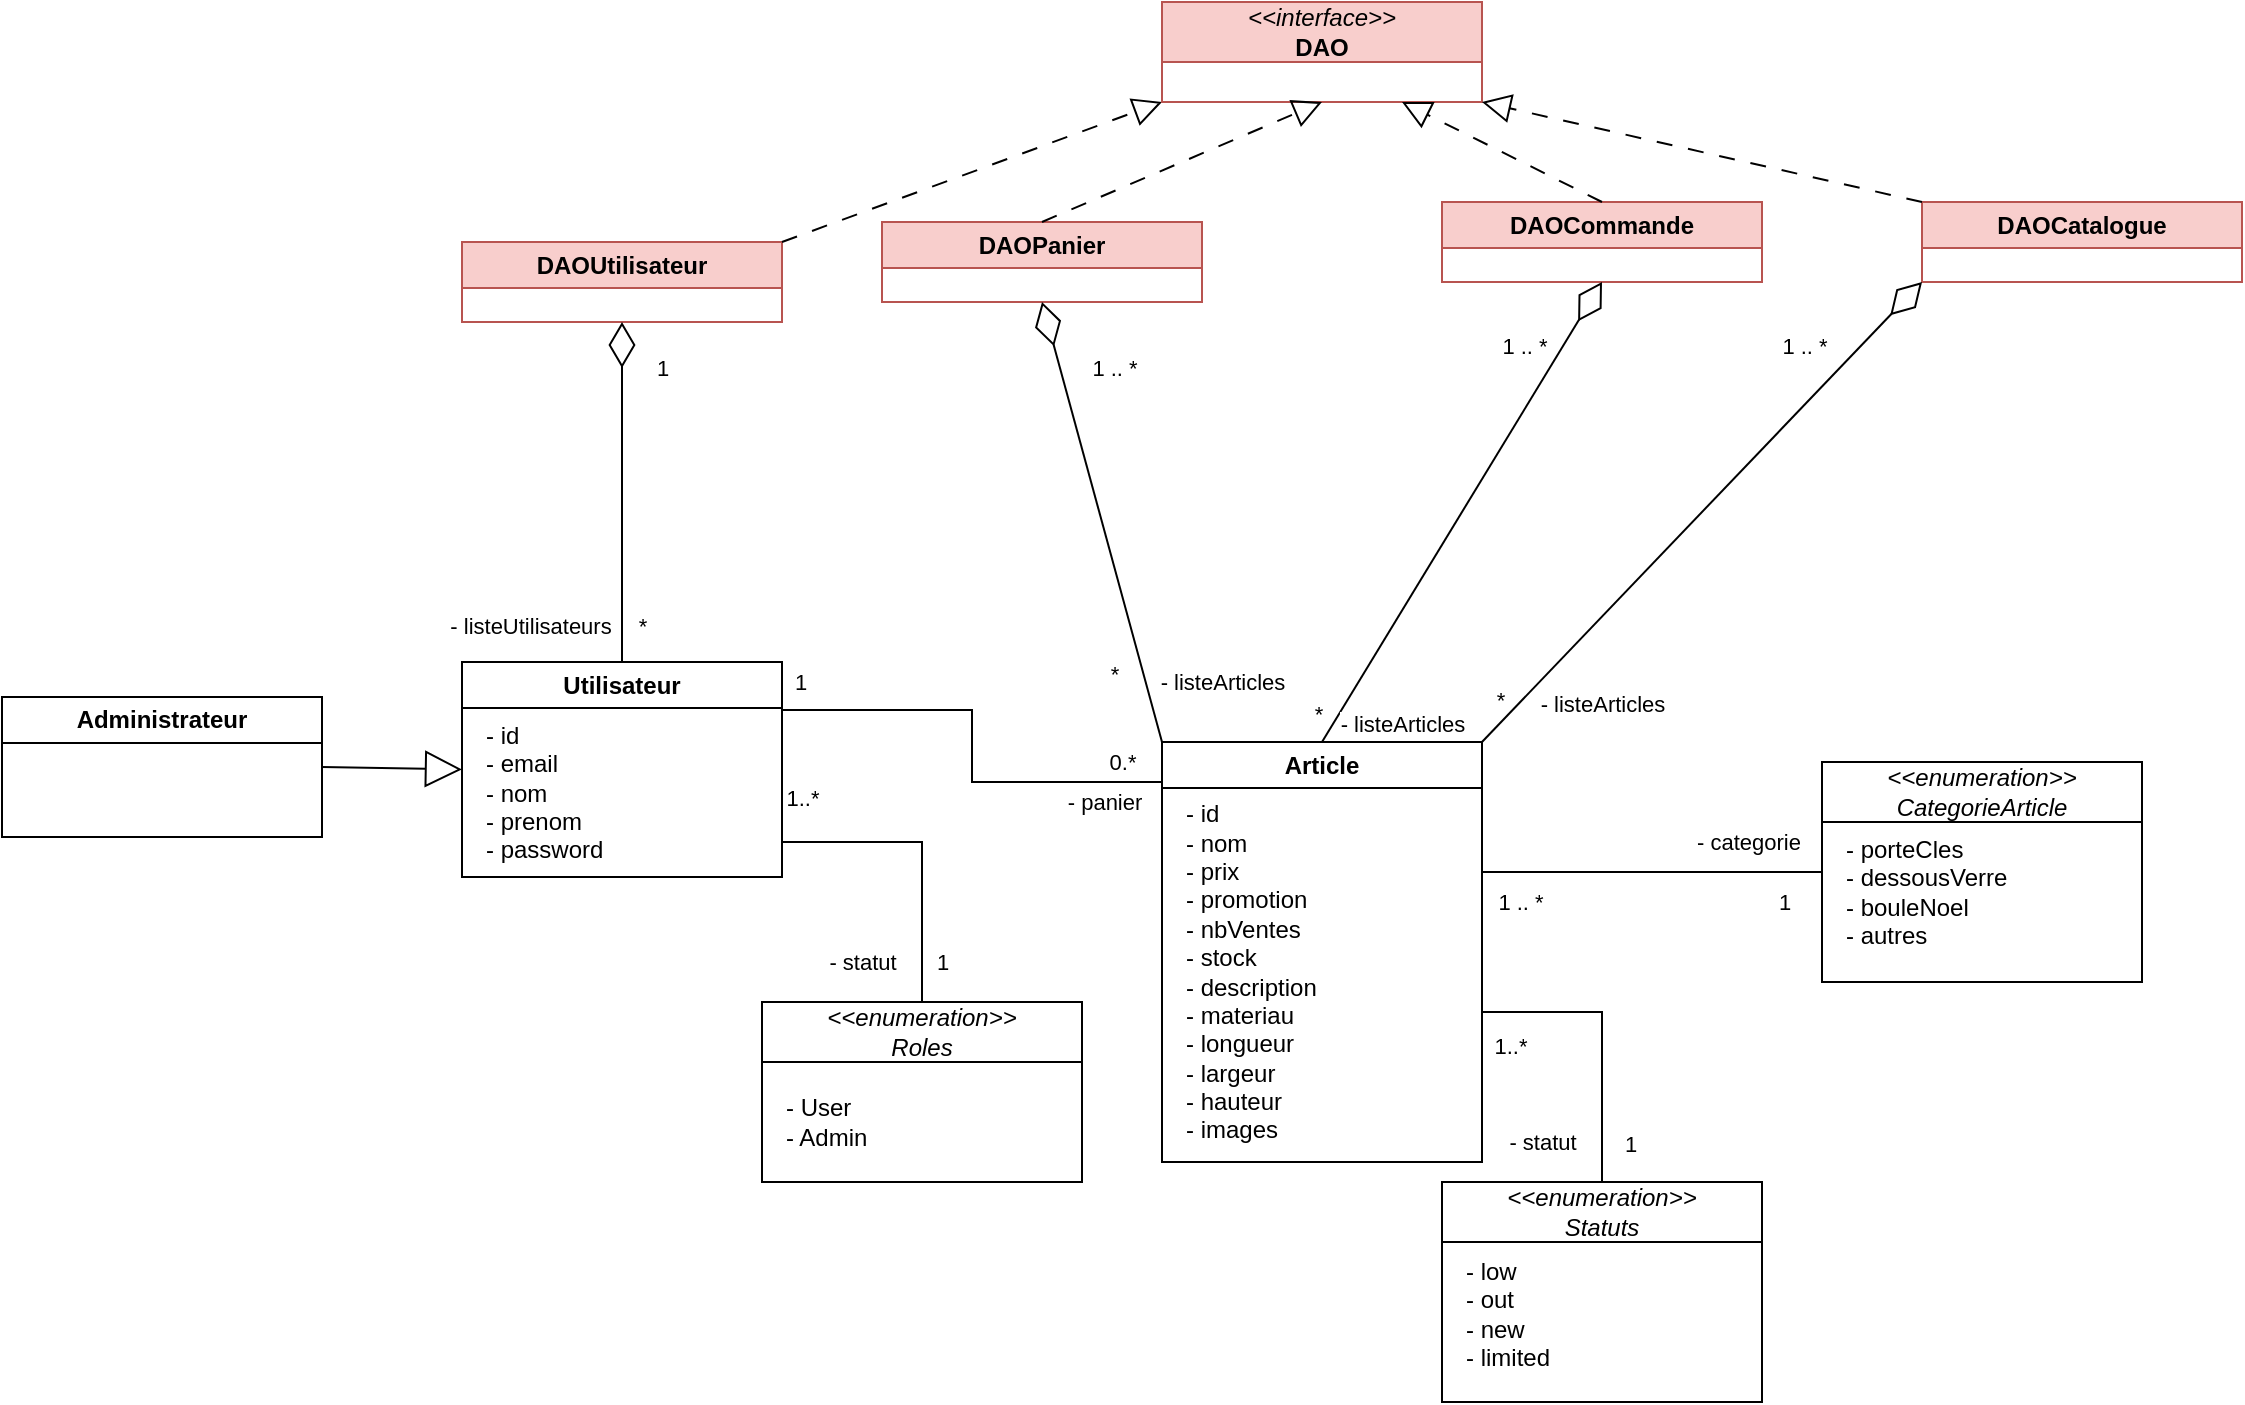 <mxfile version="22.1.18" type="embed">
  <diagram id="QiRH26kR2xPuMImlL5p2" name="Page-1">
    <mxGraphModel dx="2245" dy="766" grid="1" gridSize="10" guides="1" tooltips="1" connect="1" arrows="1" fold="1" page="1" pageScale="1" pageWidth="827" pageHeight="1169" math="0" shadow="0">
      <root>
        <mxCell id="0" />
        <mxCell id="1" parent="0" />
        <mxCell id="41" style="edgeStyle=orthogonalEdgeStyle;rounded=0;orthogonalLoop=1;jettySize=auto;html=1;exitX=1;exitY=0.25;exitDx=0;exitDy=0;entryX=0;entryY=0.25;entryDx=0;entryDy=0;endArrow=none;endFill=0;" parent="1" source="45" target="52" edge="1">
          <mxGeometry relative="1" as="geometry">
            <Array as="points">
              <mxPoint x="-235" y="424" />
              <mxPoint x="-235" y="460" />
              <mxPoint x="-140" y="460" />
            </Array>
          </mxGeometry>
        </mxCell>
        <mxCell id="42" value="1" style="edgeLabel;html=1;align=center;verticalAlign=middle;resizable=0;points=[];" parent="41" vertex="1" connectable="0">
          <mxGeometry x="-0.74" y="-1" relative="1" as="geometry">
            <mxPoint x="-22" y="-15" as="offset" />
          </mxGeometry>
        </mxCell>
        <mxCell id="44" value="- panier" style="edgeLabel;html=1;align=center;verticalAlign=middle;resizable=0;points=[];" parent="41" vertex="1" connectable="0">
          <mxGeometry x="-0.478" y="2" relative="1" as="geometry">
            <mxPoint x="96" y="48" as="offset" />
          </mxGeometry>
        </mxCell>
        <mxCell id="45" value="Utilisateur" style="swimlane;whiteSpace=wrap;html=1;" parent="1" vertex="1">
          <mxGeometry x="-490" y="400" width="160" height="107.5" as="geometry" />
        </mxCell>
        <mxCell id="46" value="&lt;div&gt;&lt;br&gt;&lt;/div&gt;&lt;div&gt;- id &lt;br&gt;&lt;/div&gt;&lt;div align=&quot;left&quot;&gt;- email&lt;/div&gt;&lt;div align=&quot;left&quot;&gt;- nom&lt;/div&gt;&lt;div align=&quot;left&quot;&gt;- prenom&lt;/div&gt;&lt;div align=&quot;left&quot;&gt;- password&lt;br&gt;&lt;/div&gt;" style="text;html=1;align=left;verticalAlign=middle;resizable=0;points=[];autosize=1;strokeColor=none;fillColor=none;" parent="45" vertex="1">
          <mxGeometry x="10" y="7.5" width="80" height="100" as="geometry" />
        </mxCell>
        <mxCell id="49" value="Administrateur" style="swimlane;whiteSpace=wrap;html=1;" parent="1" vertex="1">
          <mxGeometry x="-720" y="417.5" width="160" height="70" as="geometry" />
        </mxCell>
        <mxCell id="50" value="" style="endArrow=block;endSize=16;endFill=0;html=1;rounded=0;exitX=1;exitY=0.5;exitDx=0;exitDy=0;entryX=0;entryY=0.5;entryDx=0;entryDy=0;" parent="1" source="49" target="45" edge="1">
          <mxGeometry width="160" relative="1" as="geometry">
            <mxPoint x="-430" y="565" as="sourcePoint" />
            <mxPoint x="-270" y="565" as="targetPoint" />
          </mxGeometry>
        </mxCell>
        <mxCell id="86" style="edgeStyle=orthogonalEdgeStyle;rounded=0;orthogonalLoop=1;jettySize=auto;html=1;entryX=0.5;entryY=0;entryDx=0;entryDy=0;exitX=1;exitY=0.75;exitDx=0;exitDy=0;endArrow=none;endFill=0;" parent="1" source="52" target="84" edge="1">
          <mxGeometry relative="1" as="geometry">
            <Array as="points">
              <mxPoint x="80" y="575" />
            </Array>
          </mxGeometry>
        </mxCell>
        <mxCell id="52" value="Article" style="swimlane;whiteSpace=wrap;html=1;" parent="1" vertex="1">
          <mxGeometry x="-140" y="440" width="160" height="210" as="geometry" />
        </mxCell>
        <mxCell id="53" value="- id&lt;br&gt;- nom&lt;br&gt;- prix&lt;br&gt;- promotion&lt;br&gt;- nbVentes&lt;br&gt;- stock&lt;br&gt;&lt;div&gt;- description&lt;/div&gt;&lt;div&gt;- materiau&lt;br&gt;&lt;/div&gt;- longueur&lt;br&gt;&lt;div&gt;- largeur&amp;nbsp;&lt;/div&gt;&lt;div&gt;- hauteur &lt;br&gt;&lt;/div&gt;- images" style="text;html=1;align=left;verticalAlign=middle;resizable=0;points=[];autosize=1;strokeColor=none;fillColor=none;" parent="52" vertex="1">
          <mxGeometry x="10" y="20" width="90" height="190" as="geometry" />
        </mxCell>
        <mxCell id="54" value="&lt;i style=&quot;font-weight: normal;&quot;&gt;&amp;lt;&amp;lt;enumeration&amp;gt;&amp;gt;&lt;br&gt;&lt;/i&gt;&lt;span style=&quot;font-weight: normal;&quot;&gt;&lt;i&gt;CategorieArticle&lt;/i&gt;&lt;/span&gt;" style="swimlane;whiteSpace=wrap;html=1;startSize=30;" parent="1" vertex="1">
          <mxGeometry x="190" y="450" width="160" height="110" as="geometry" />
        </mxCell>
        <mxCell id="55" value="- porteCles&lt;br&gt;- dessousVerre&lt;br&gt;- bouleNoel&lt;br&gt;- autres" style="text;html=1;align=left;verticalAlign=middle;resizable=0;points=[];autosize=1;strokeColor=none;fillColor=none;" parent="54" vertex="1">
          <mxGeometry x="10" y="30" width="100" height="70" as="geometry" />
        </mxCell>
        <mxCell id="56" value="" style="endArrow=none;html=1;rounded=0;entryX=0;entryY=0.5;entryDx=0;entryDy=0;exitX=1;exitY=0.5;exitDx=0;exitDy=0;" parent="1" target="54" edge="1">
          <mxGeometry width="50" height="50" relative="1" as="geometry">
            <mxPoint x="20" y="505" as="sourcePoint" />
            <mxPoint x="-80" y="430" as="targetPoint" />
          </mxGeometry>
        </mxCell>
        <mxCell id="57" value="- categorie" style="edgeLabel;html=1;align=center;verticalAlign=middle;resizable=0;points=[];" parent="56" vertex="1" connectable="0">
          <mxGeometry x="0.51" y="-1" relative="1" as="geometry">
            <mxPoint x="4" y="-16" as="offset" />
          </mxGeometry>
        </mxCell>
        <mxCell id="58" value="1" style="edgeLabel;html=1;align=center;verticalAlign=middle;resizable=0;points=[];" parent="56" vertex="1" connectable="0">
          <mxGeometry x="0.743" y="-1" relative="1" as="geometry">
            <mxPoint x="3" y="14" as="offset" />
          </mxGeometry>
        </mxCell>
        <mxCell id="59" value="1 .. *" style="edgeLabel;html=1;align=center;verticalAlign=middle;resizable=0;points=[];" parent="56" vertex="1" connectable="0">
          <mxGeometry x="-0.82" relative="1" as="geometry">
            <mxPoint x="3" y="15" as="offset" />
          </mxGeometry>
        </mxCell>
        <mxCell id="69" value="DAOUtilisateur" style="swimlane;whiteSpace=wrap;html=1;fillColor=#f8cecc;strokeColor=#b85450;" parent="1" vertex="1">
          <mxGeometry x="-490" y="190" width="160" height="40" as="geometry" />
        </mxCell>
        <mxCell id="70" value="" style="endArrow=diamondThin;html=1;rounded=0;exitX=0.5;exitY=0;exitDx=0;exitDy=0;endFill=0;entryX=0.5;entryY=1;entryDx=0;entryDy=0;strokeWidth=1;targetPerimeterSpacing=0;endSize=20;" parent="1" source="45" target="69" edge="1">
          <mxGeometry width="50" height="50" relative="1" as="geometry">
            <mxPoint x="-300" y="300" as="sourcePoint" />
            <mxPoint x="-300" y="90" as="targetPoint" />
            <Array as="points" />
          </mxGeometry>
        </mxCell>
        <mxCell id="71" value="- listeUtilisateurs" style="edgeLabel;html=1;align=center;verticalAlign=middle;resizable=0;points=[];" parent="70" vertex="1" connectable="0">
          <mxGeometry x="0.274" relative="1" as="geometry">
            <mxPoint x="-46" y="90" as="offset" />
          </mxGeometry>
        </mxCell>
        <mxCell id="72" value="*" style="edgeLabel;html=1;align=center;verticalAlign=middle;resizable=0;points=[];" parent="70" vertex="1" connectable="0">
          <mxGeometry x="0.198" relative="1" as="geometry">
            <mxPoint x="10" y="84" as="offset" />
          </mxGeometry>
        </mxCell>
        <mxCell id="73" value="1" style="edgeLabel;html=1;align=center;verticalAlign=middle;resizable=0;points=[];" parent="70" vertex="1" connectable="0">
          <mxGeometry x="0.16" y="-2" relative="1" as="geometry">
            <mxPoint x="18" y="-49" as="offset" />
          </mxGeometry>
        </mxCell>
        <mxCell id="77" value="" style="endArrow=block;dashed=1;endFill=0;endSize=12;html=1;rounded=0;entryX=0;entryY=1;entryDx=0;entryDy=0;exitX=1;exitY=0;exitDx=0;exitDy=0;dashPattern=8 8;" parent="1" source="69" edge="1">
          <mxGeometry width="160" relative="1" as="geometry">
            <mxPoint x="-160" y="-20" as="sourcePoint" />
            <mxPoint x="-140" y="120" as="targetPoint" />
          </mxGeometry>
        </mxCell>
        <mxCell id="78" style="edgeStyle=orthogonalEdgeStyle;rounded=0;orthogonalLoop=1;jettySize=auto;html=1;exitX=0.5;exitY=0;exitDx=0;exitDy=0;endArrow=none;endFill=0;" parent="1" source="82" edge="1">
          <mxGeometry relative="1" as="geometry">
            <mxPoint x="-330" y="490" as="targetPoint" />
            <Array as="points">
              <mxPoint x="-260" y="490" />
              <mxPoint x="-330" y="490" />
            </Array>
          </mxGeometry>
        </mxCell>
        <mxCell id="79" value="- statut" style="edgeLabel;html=1;align=center;verticalAlign=middle;resizable=0;points=[];" parent="78" vertex="1" connectable="0">
          <mxGeometry x="-0.761" y="-2" relative="1" as="geometry">
            <mxPoint x="-32" y="-2" as="offset" />
          </mxGeometry>
        </mxCell>
        <mxCell id="80" value="1..*" style="edgeLabel;html=1;align=center;verticalAlign=middle;resizable=0;points=[];" parent="78" vertex="1" connectable="0">
          <mxGeometry x="-0.679" y="2" relative="1" as="geometry">
            <mxPoint x="-58" y="-78" as="offset" />
          </mxGeometry>
        </mxCell>
        <mxCell id="81" value="1" style="edgeLabel;html=1;align=center;verticalAlign=middle;resizable=0;points=[];" parent="78" vertex="1" connectable="0">
          <mxGeometry x="-0.559" y="-2" relative="1" as="geometry">
            <mxPoint x="8" y="13" as="offset" />
          </mxGeometry>
        </mxCell>
        <mxCell id="82" value="&lt;div&gt;&lt;i style=&quot;font-weight: normal;&quot;&gt;&amp;lt;&amp;lt;enumeration&amp;gt;&amp;gt;&lt;/i&gt;&lt;/div&gt;&lt;div&gt;&lt;i style=&quot;font-weight: normal;&quot;&gt;Roles&lt;/i&gt;&lt;/div&gt;" style="swimlane;whiteSpace=wrap;html=1;startSize=30;" parent="1" vertex="1">
          <mxGeometry x="-340" y="570" width="160" height="90" as="geometry" />
        </mxCell>
        <mxCell id="83" value="- User&lt;br&gt;- Admin" style="text;html=1;align=left;verticalAlign=middle;resizable=0;points=[];autosize=1;strokeColor=none;fillColor=none;" parent="82" vertex="1">
          <mxGeometry x="10" y="40" width="60" height="40" as="geometry" />
        </mxCell>
        <mxCell id="84" value="&lt;div&gt;&lt;i style=&quot;font-weight: normal;&quot;&gt;&amp;lt;&amp;lt;enumeration&amp;gt;&amp;gt;&lt;/i&gt;&lt;/div&gt;&lt;div&gt;&lt;i style=&quot;font-weight: normal;&quot;&gt;Statuts&lt;br&gt;&lt;/i&gt;&lt;/div&gt;" style="swimlane;whiteSpace=wrap;html=1;startSize=30;" parent="1" vertex="1">
          <mxGeometry y="660" width="160" height="110" as="geometry" />
        </mxCell>
        <mxCell id="85" value="- low&lt;br&gt;&lt;div&gt;- out&lt;/div&gt;&lt;div&gt;- new&lt;/div&gt;&lt;div&gt;- limited&lt;br&gt;&lt;/div&gt;" style="text;html=1;align=left;verticalAlign=middle;resizable=0;points=[];autosize=1;strokeColor=none;fillColor=none;" parent="84" vertex="1">
          <mxGeometry x="10" y="31" width="70" height="70" as="geometry" />
        </mxCell>
        <mxCell id="87" value="- statut" style="edgeLabel;html=1;align=center;verticalAlign=middle;resizable=0;points=[];" parent="1" vertex="1" connectable="0">
          <mxGeometry x="50" y="640" as="geometry" />
        </mxCell>
        <mxCell id="89" value="1" style="edgeLabel;html=1;align=center;verticalAlign=middle;resizable=0;points=[];" parent="1" vertex="1" connectable="0">
          <mxGeometry x="100" y="630" as="geometry">
            <mxPoint x="-6" y="11" as="offset" />
          </mxGeometry>
        </mxCell>
        <mxCell id="90" value="1..*" style="edgeLabel;html=1;align=center;verticalAlign=middle;resizable=0;points=[];" parent="1" vertex="1" connectable="0">
          <mxGeometry x="20" y="585" as="geometry">
            <mxPoint x="14" y="7" as="offset" />
          </mxGeometry>
        </mxCell>
        <mxCell id="123" value="0.*" style="edgeLabel;html=1;align=center;verticalAlign=middle;resizable=0;points=[];" parent="1" vertex="1" connectable="0">
          <mxGeometry x="-160.25" y="450" as="geometry" />
        </mxCell>
        <mxCell id="124" value="DAOPanier" style="swimlane;whiteSpace=wrap;html=1;fillColor=#f8cecc;strokeColor=#b85450;" parent="1" vertex="1">
          <mxGeometry x="-280" y="180" width="160" height="40" as="geometry" />
        </mxCell>
        <mxCell id="125" value="" style="endArrow=diamondThin;html=1;rounded=0;exitX=0;exitY=0;exitDx=0;exitDy=0;endFill=0;entryX=0.5;entryY=1;entryDx=0;entryDy=0;strokeWidth=1;targetPerimeterSpacing=0;endSize=20;" parent="1" target="124" edge="1">
          <mxGeometry width="50" height="50" relative="1" as="geometry">
            <mxPoint x="-140" y="440" as="sourcePoint" />
            <mxPoint x="-130" y="370" as="targetPoint" />
            <Array as="points" />
          </mxGeometry>
        </mxCell>
        <mxCell id="126" value="- listeArticles" style="edgeLabel;html=1;align=center;verticalAlign=middle;resizable=0;points=[];" parent="125" vertex="1" connectable="0">
          <mxGeometry x="0.274" relative="1" as="geometry">
            <mxPoint x="68" y="110" as="offset" />
          </mxGeometry>
        </mxCell>
        <mxCell id="127" value="*" style="edgeLabel;html=1;align=center;verticalAlign=middle;resizable=0;points=[];" parent="125" vertex="1" connectable="0">
          <mxGeometry x="0.198" relative="1" as="geometry">
            <mxPoint x="12" y="97" as="offset" />
          </mxGeometry>
        </mxCell>
        <mxCell id="128" value="1 .. *" style="edgeLabel;html=1;align=center;verticalAlign=middle;resizable=0;points=[];" parent="125" vertex="1" connectable="0">
          <mxGeometry x="0.489" relative="1" as="geometry">
            <mxPoint x="20" y="-23" as="offset" />
          </mxGeometry>
        </mxCell>
        <mxCell id="129" value="DAOCatalogue" style="swimlane;whiteSpace=wrap;html=1;fillColor=#f8cecc;strokeColor=#b85450;" parent="1" vertex="1">
          <mxGeometry x="240" y="170" width="160" height="40" as="geometry" />
        </mxCell>
        <mxCell id="130" value="" style="endArrow=diamondThin;html=1;rounded=0;exitX=1;exitY=0;exitDx=0;exitDy=0;endFill=0;strokeWidth=1;targetPerimeterSpacing=0;endSize=20;entryX=0;entryY=1;entryDx=0;entryDy=0;snapToPoint=0;" parent="1" target="129" edge="1">
          <mxGeometry width="50" height="50" relative="1" as="geometry">
            <mxPoint x="20" y="440" as="sourcePoint" />
            <mxPoint x="200" y="250" as="targetPoint" />
            <Array as="points" />
          </mxGeometry>
        </mxCell>
        <mxCell id="131" value="- listeArticles" style="edgeLabel;html=1;align=center;verticalAlign=middle;resizable=0;points=[];" parent="130" vertex="1" connectable="0">
          <mxGeometry x="0.274" relative="1" as="geometry">
            <mxPoint x="-80" y="127" as="offset" />
          </mxGeometry>
        </mxCell>
        <mxCell id="132" value="*" style="edgeLabel;html=1;align=center;verticalAlign=middle;resizable=0;points=[];" parent="130" vertex="1" connectable="0">
          <mxGeometry x="0.198" relative="1" as="geometry">
            <mxPoint x="-123" y="116" as="offset" />
          </mxGeometry>
        </mxCell>
        <mxCell id="133" value="1 .. *" style="edgeLabel;html=1;align=center;verticalAlign=middle;resizable=0;points=[];" parent="130" vertex="1" connectable="0">
          <mxGeometry x="0.489" relative="1" as="geometry">
            <mxPoint x="-3" y="-27" as="offset" />
          </mxGeometry>
        </mxCell>
        <mxCell id="134" value="&lt;i style=&quot;font-weight: normal;&quot;&gt;&amp;lt;&amp;lt;interface&amp;gt;&amp;gt;&lt;br&gt;&lt;/i&gt;DAO" style="swimlane;whiteSpace=wrap;html=1;fillColor=#f8cecc;strokeColor=#b85450;startSize=30;" parent="1" vertex="1">
          <mxGeometry x="-140" y="70" width="160" height="50" as="geometry" />
        </mxCell>
        <mxCell id="135" value="" style="endArrow=block;dashed=1;endFill=0;endSize=12;html=1;rounded=0;entryX=0.5;entryY=1;entryDx=0;entryDy=0;exitX=0.5;exitY=0;exitDx=0;exitDy=0;dashPattern=8 8;" parent="1" source="124" target="134" edge="1">
          <mxGeometry width="160" relative="1" as="geometry">
            <mxPoint x="-90" y="20" as="sourcePoint" />
            <mxPoint x="70" y="20" as="targetPoint" />
          </mxGeometry>
        </mxCell>
        <mxCell id="136" value="" style="endArrow=block;dashed=1;endFill=0;endSize=12;html=1;rounded=0;entryX=1;entryY=1;entryDx=0;entryDy=0;exitX=0;exitY=0;exitDx=0;exitDy=0;dashPattern=8 8;" parent="1" source="129" target="134" edge="1">
          <mxGeometry width="160" relative="1" as="geometry">
            <mxPoint x="50" y="-30" as="sourcePoint" />
            <mxPoint x="50" y="-210" as="targetPoint" />
          </mxGeometry>
        </mxCell>
        <mxCell id="137" value="DAOCommande" style="swimlane;whiteSpace=wrap;html=1;fillColor=#f8cecc;strokeColor=#b85450;startSize=23;" parent="1" vertex="1">
          <mxGeometry y="170" width="160" height="40" as="geometry" />
        </mxCell>
        <mxCell id="138" value="" style="endArrow=diamondThin;html=1;rounded=0;exitX=0.5;exitY=0;exitDx=0;exitDy=0;endFill=0;strokeWidth=1;targetPerimeterSpacing=0;endSize=20;entryX=0.5;entryY=1;entryDx=0;entryDy=0;snapToPoint=0;" parent="1" target="137" edge="1">
          <mxGeometry width="50" height="50" relative="1" as="geometry">
            <mxPoint x="-60" y="440" as="sourcePoint" />
            <mxPoint x="250" y="220" as="targetPoint" />
            <Array as="points" />
          </mxGeometry>
        </mxCell>
        <mxCell id="139" value="- listeArticles" style="edgeLabel;html=1;align=center;verticalAlign=middle;resizable=0;points=[];" parent="138" vertex="1" connectable="0">
          <mxGeometry x="0.274" relative="1" as="geometry">
            <mxPoint x="-49" y="137" as="offset" />
          </mxGeometry>
        </mxCell>
        <mxCell id="140" value="*" style="edgeLabel;html=1;align=center;verticalAlign=middle;resizable=0;points=[];" parent="138" vertex="1" connectable="0">
          <mxGeometry x="0.198" relative="1" as="geometry">
            <mxPoint x="-86" y="124" as="offset" />
          </mxGeometry>
        </mxCell>
        <mxCell id="141" value="1 .. *" style="edgeLabel;html=1;align=center;verticalAlign=middle;resizable=0;points=[];" parent="138" vertex="1" connectable="0">
          <mxGeometry x="0.489" relative="1" as="geometry">
            <mxPoint x="-3" y="-27" as="offset" />
          </mxGeometry>
        </mxCell>
        <mxCell id="142" value="" style="endArrow=block;dashed=1;endFill=0;endSize=12;html=1;rounded=0;entryX=0.75;entryY=1;entryDx=0;entryDy=0;exitX=0.5;exitY=0;exitDx=0;exitDy=0;dashPattern=8 8;" parent="1" source="137" target="134" edge="1">
          <mxGeometry width="160" relative="1" as="geometry">
            <mxPoint x="250" y="180" as="sourcePoint" />
            <mxPoint x="30" y="130" as="targetPoint" />
          </mxGeometry>
        </mxCell>
      </root>
    </mxGraphModel>
  </diagram>
</mxfile>
